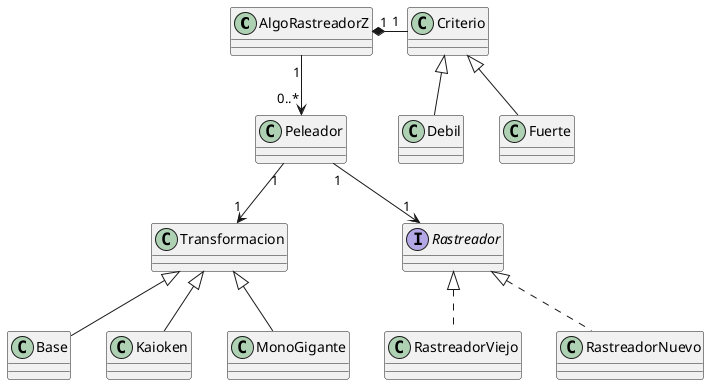 @startuml
class AlgoRastreadorZ{

}

class Peleador{

}

class Transformacion{

}

class Base{

}

class Kaioken{

}

class MonoGigante{
}

class RastreadorViejo{
}

class RastreadorNuevo{

}

class Debil{

}

class Fuerte{

}

class Criterio{
}

interface Rastreador{
}

AlgoRastreadorZ "1" --> "0..*" Peleador
AlgoRastreadorZ "1" *-"1" Criterio
Peleador "1" --> "1" Transformacion
Peleador "1" --> "1" Rastreador

Transformacion <|-- Base
Transformacion <|-- Kaioken
Transformacion <|-- MonoGigante
Criterio <|-- Debil
Criterio <|-- Fuerte
Rastreador <|.. RastreadorViejo
Rastreador <|.. RastreadorNuevo

@enduml